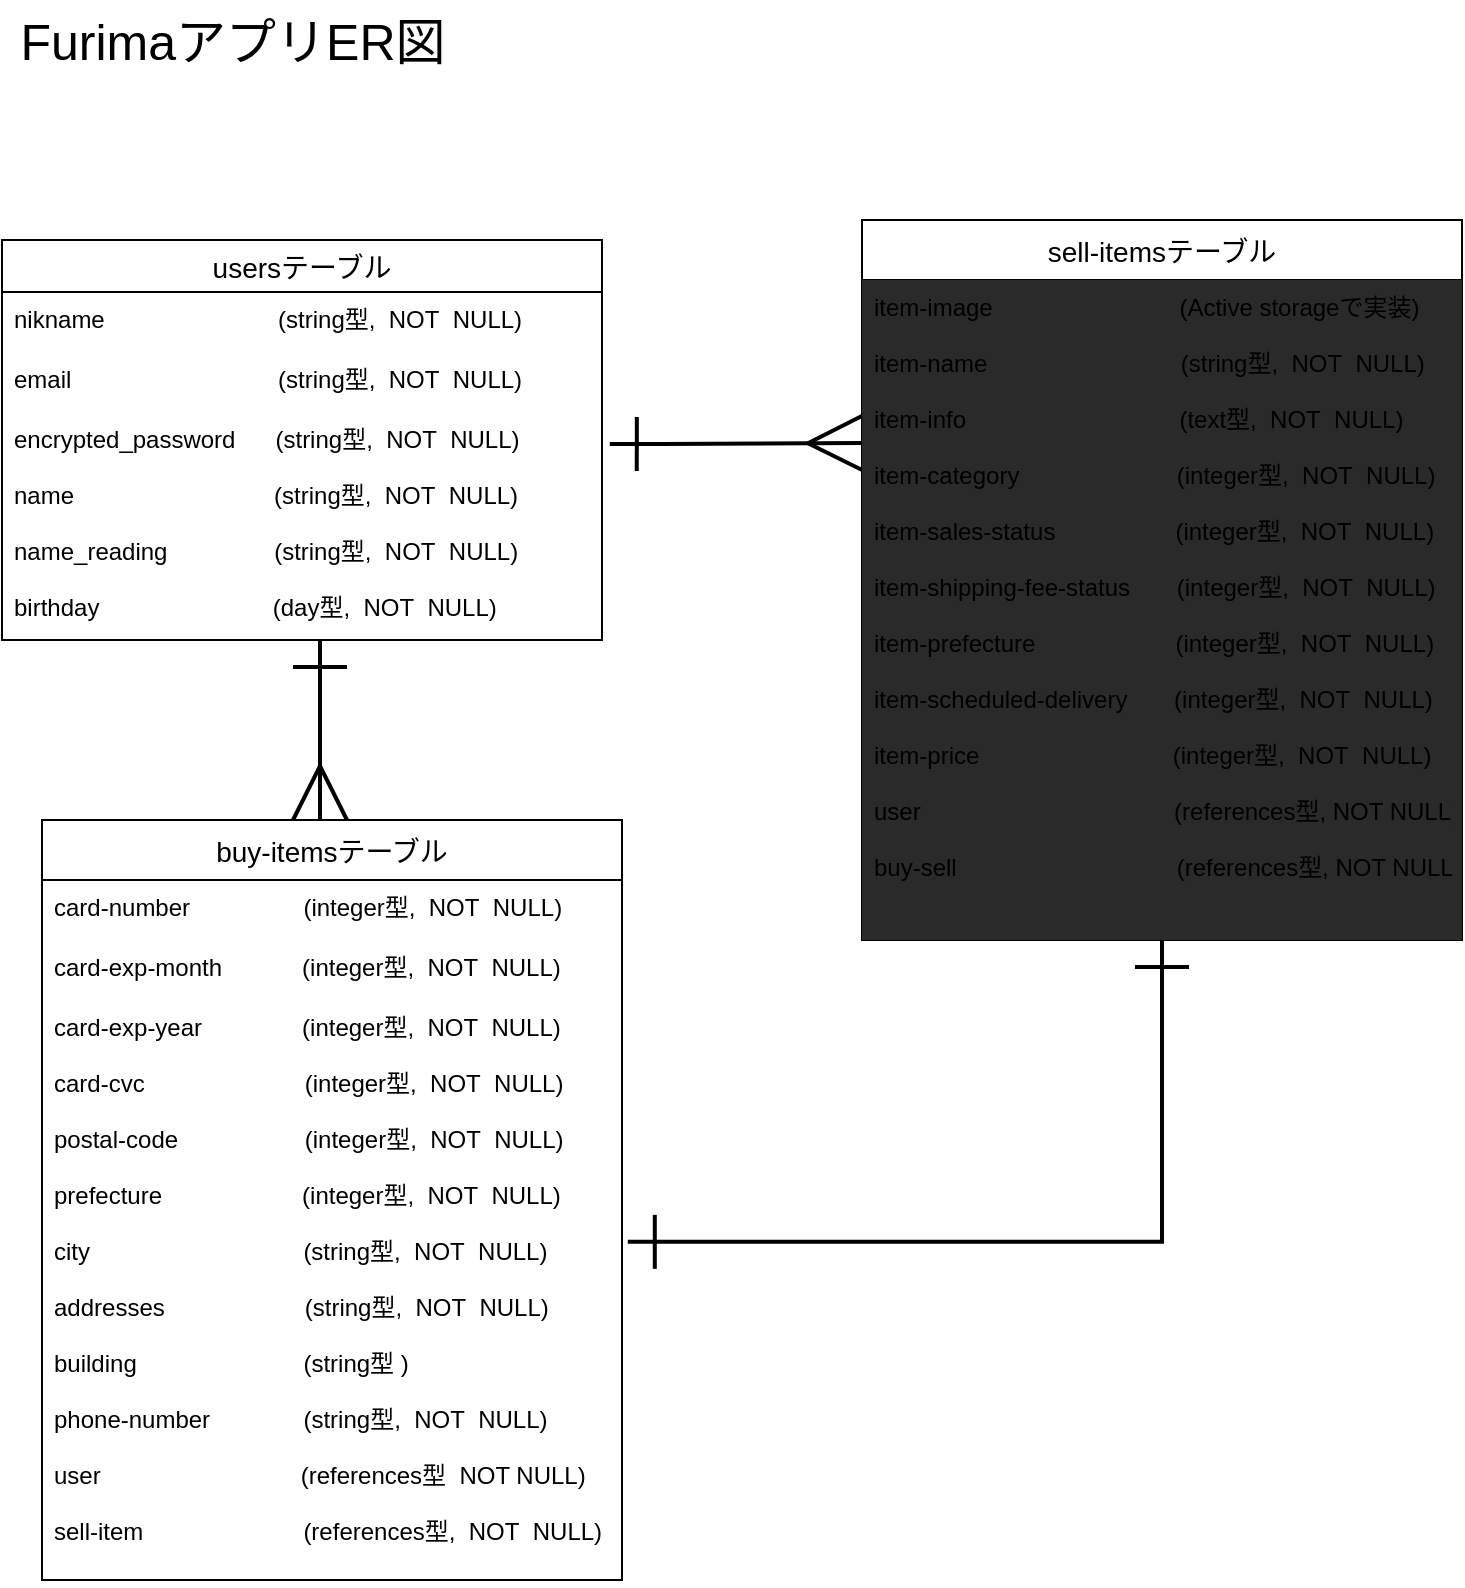 <mxfile>
    <diagram id="SK3dnRFJSxGiYezryqxl" name="ページ1">
        <mxGraphModel dx="933" dy="680" grid="1" gridSize="10" guides="1" tooltips="1" connect="1" arrows="1" fold="1" page="1" pageScale="1" pageWidth="827" pageHeight="1169" math="0" shadow="0">
            <root>
                <mxCell id="0"/>
                <mxCell id="1" parent="0"/>
                <mxCell id="35" style="rounded=0;orthogonalLoop=1;jettySize=auto;html=1;fontSize=25;endArrow=ERmany;endFill=0;strokeWidth=2;startArrow=ERone;startFill=0;exitX=1.013;exitY=0.14;exitDx=0;exitDy=0;exitPerimeter=0;entryX=0;entryY=0.247;entryDx=0;entryDy=0;entryPerimeter=0;sourcePerimeterSpacing=0;endSize=24;startSize=24;" edge="1" parent="1" source="5" target="28">
                    <mxGeometry relative="1" as="geometry">
                        <mxPoint x="440" y="260" as="targetPoint"/>
                        <mxPoint x="330" y="260" as="sourcePoint"/>
                        <Array as="points">
                            <mxPoint x="350" y="262"/>
                        </Array>
                    </mxGeometry>
                </mxCell>
                <mxCell id="46" style="edgeStyle=elbowEdgeStyle;rounded=0;orthogonalLoop=1;jettySize=auto;html=1;entryX=0.479;entryY=0;entryDx=0;entryDy=0;entryPerimeter=0;startArrow=ERone;startFill=0;startSize=24;sourcePerimeterSpacing=0;endArrow=ERmany;endFill=0;endSize=24;strokeWidth=2;fontSize=25;" edge="1" parent="1" source="2" target="30">
                    <mxGeometry relative="1" as="geometry"/>
                </mxCell>
                <mxCell id="2" value="usersテーブル" style="swimlane;fontStyle=0;childLayout=stackLayout;horizontal=1;startSize=26;horizontalStack=0;resizeParent=1;resizeParentMax=0;resizeLast=0;collapsible=1;marginBottom=0;align=center;fontSize=14;" vertex="1" parent="1">
                    <mxGeometry x="20" y="160" width="300" height="200" as="geometry">
                        <mxRectangle x="40" y="120" width="50" height="26" as="alternateBounds"/>
                    </mxGeometry>
                </mxCell>
                <mxCell id="3" value="nikname                          (string型,  NOT  NULL)&#10;" style="text;strokeColor=none;fillColor=none;spacingLeft=4;spacingRight=4;overflow=hidden;rotatable=0;points=[[0,0.5],[1,0.5]];portConstraint=eastwest;fontSize=12;" vertex="1" parent="2">
                    <mxGeometry y="26" width="300" height="30" as="geometry"/>
                </mxCell>
                <mxCell id="4" value="email                               (string型,  NOT  NULL)&#10;" style="text;strokeColor=none;fillColor=none;spacingLeft=4;spacingRight=4;overflow=hidden;rotatable=0;points=[[0,0.5],[1,0.5]];portConstraint=eastwest;fontSize=12;" vertex="1" parent="2">
                    <mxGeometry y="56" width="300" height="30" as="geometry"/>
                </mxCell>
                <mxCell id="5" value="encrypted_password      (string型,  NOT  NULL)&#10;&#10;name                              (string型,  NOT  NULL)&#10;&#10;name_reading                (string型,  NOT  NULL)&#10;&#10;birthday                          (day型,  NOT  NULL)" style="text;strokeColor=none;fillColor=none;spacingLeft=4;spacingRight=4;overflow=hidden;rotatable=0;points=[[0,0.5],[1,0.5]];portConstraint=eastwest;fontSize=12;" vertex="1" parent="2">
                    <mxGeometry y="86" width="300" height="114" as="geometry"/>
                </mxCell>
                <mxCell id="42" style="edgeStyle=orthogonalEdgeStyle;rounded=0;orthogonalLoop=1;jettySize=auto;html=1;startArrow=ERone;startFill=0;sourcePerimeterSpacing=0;endArrow=ERone;endFill=0;endSize=24;strokeWidth=2;fontSize=25;startSize=24;entryX=1.01;entryY=0.417;entryDx=0;entryDy=0;entryPerimeter=0;" edge="1" parent="1" source="25" target="33">
                    <mxGeometry relative="1" as="geometry">
                        <mxPoint x="450" y="820" as="targetPoint"/>
                        <Array as="points">
                            <mxPoint x="600" y="661"/>
                        </Array>
                    </mxGeometry>
                </mxCell>
                <mxCell id="25" value="sell-itemsテーブル" style="swimlane;fontStyle=0;childLayout=stackLayout;horizontal=1;startSize=30;horizontalStack=0;resizeParent=1;resizeParentMax=0;resizeLast=0;collapsible=1;marginBottom=0;align=center;fontSize=14;" vertex="1" parent="1">
                    <mxGeometry x="450" y="150" width="300" height="360" as="geometry"/>
                </mxCell>
                <mxCell id="28" value="item-image                            (Active storageで実装)&#10;&#10;item-name                             (string型,  NOT  NULL)&#10;&#10;item-info                                (text型,  NOT  NULL)&#10;&#10;item-category　　　　　　  (integer型,  NOT  NULL)&#10;&#10;item-sales-status                  (integer型,  NOT  NULL)&#10;&#10;item-shipping-fee-status       (integer型,  NOT  NULL)&#10;&#10;item-prefecture                     (integer型,  NOT  NULL)&#10;&#10;item-scheduled-delivery       (integer型,  NOT  NULL)&#10;&#10;item-price                             (integer型,  NOT  NULL)&#10;&#10;user                                      (references型, NOT NULL)&#10;&#10;buy-sell                                 (references型, NOT NULL)                                &#10;" style="text;strokeColor=none;spacingLeft=4;spacingRight=4;overflow=hidden;rotatable=0;points=[[0,0.5],[1,0.5]];portConstraint=eastwest;fontSize=12;fillColor=#2a2a2a;" vertex="1" parent="25">
                    <mxGeometry y="30" width="300" height="330" as="geometry"/>
                </mxCell>
                <mxCell id="30" value="buy-itemsテーブル" style="swimlane;fontStyle=0;childLayout=stackLayout;horizontal=1;startSize=30;horizontalStack=0;resizeParent=1;resizeParentMax=0;resizeLast=0;collapsible=1;marginBottom=0;align=center;fontSize=14;" vertex="1" parent="1">
                    <mxGeometry x="40" y="450" width="290" height="380" as="geometry">
                        <mxRectangle x="40" y="120" width="50" height="26" as="alternateBounds"/>
                    </mxGeometry>
                </mxCell>
                <mxCell id="31" value="card-number                 (integer型,  NOT  NULL)&#10;" style="text;strokeColor=none;fillColor=none;spacingLeft=4;spacingRight=4;overflow=hidden;rotatable=0;points=[[0,0.5],[1,0.5]];portConstraint=eastwest;fontSize=12;" vertex="1" parent="30">
                    <mxGeometry y="30" width="290" height="30" as="geometry"/>
                </mxCell>
                <mxCell id="32" value="card-exp-month            (integer型,  NOT  NULL)&#10;&#10;                                     (型,  NOT  NULL)&#10;&#10;                                     (型,  NOT  NULL)&#10;&#10;                                     (型,  NOT  NULL)&#10;&#10;                                     (型,  NOT  NULL)&#10;&#10;                                     (型,  NOT  NULL)&#10;&#10;                                     (型,  NOT  NULL)&#10;&#10;                                     (string型,  )&#10;&#10;                                     (型,  NOT  NULL)" style="text;strokeColor=none;fillColor=none;spacingLeft=4;spacingRight=4;overflow=hidden;rotatable=0;points=[[0,0.5],[1,0.5]];portConstraint=eastwest;fontSize=12;" vertex="1" parent="30">
                    <mxGeometry y="60" width="290" height="30" as="geometry"/>
                </mxCell>
                <mxCell id="33" value="card-exp-year               (integer型,  NOT  NULL)&#10;&#10;card-cvc                        (integer型,  NOT  NULL)&#10;&#10;postal-code                   (integer型,  NOT  NULL)&#10;&#10;prefecture                     (integer型,  NOT  NULL)&#10;&#10;city                                (string型,  NOT  NULL)&#10;&#10;addresses                     (string型,  NOT  NULL)&#10;&#10;building                         (string型 )&#10;&#10;phone-number              (string型,  NOT  NULL)&#10;&#10;user                              (references型  NOT NULL)&#10;&#10;sell-item                        (references型,  NOT  NULL)" style="text;strokeColor=none;fillColor=none;spacingLeft=4;spacingRight=4;overflow=hidden;rotatable=0;points=[[0,0.5],[1,0.5]];portConstraint=eastwest;fontSize=12;" vertex="1" parent="30">
                    <mxGeometry y="90" width="290" height="290" as="geometry"/>
                </mxCell>
                <mxCell id="34" value="FurimaアプリER図" style="text;html=1;resizable=0;autosize=1;align=center;verticalAlign=middle;points=[];fillColor=none;strokeColor=none;rounded=0;fontSize=25;" vertex="1" parent="1">
                    <mxGeometry x="20" y="40" width="230" height="40" as="geometry"/>
                </mxCell>
            </root>
        </mxGraphModel>
    </diagram>
</mxfile>